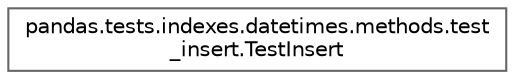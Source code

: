 digraph "Graphical Class Hierarchy"
{
 // LATEX_PDF_SIZE
  bgcolor="transparent";
  edge [fontname=Helvetica,fontsize=10,labelfontname=Helvetica,labelfontsize=10];
  node [fontname=Helvetica,fontsize=10,shape=box,height=0.2,width=0.4];
  rankdir="LR";
  Node0 [id="Node000000",label="pandas.tests.indexes.datetimes.methods.test\l_insert.TestInsert",height=0.2,width=0.4,color="grey40", fillcolor="white", style="filled",URL="$dd/db4/classpandas_1_1tests_1_1indexes_1_1datetimes_1_1methods_1_1test__insert_1_1TestInsert.html",tooltip=" "];
}

